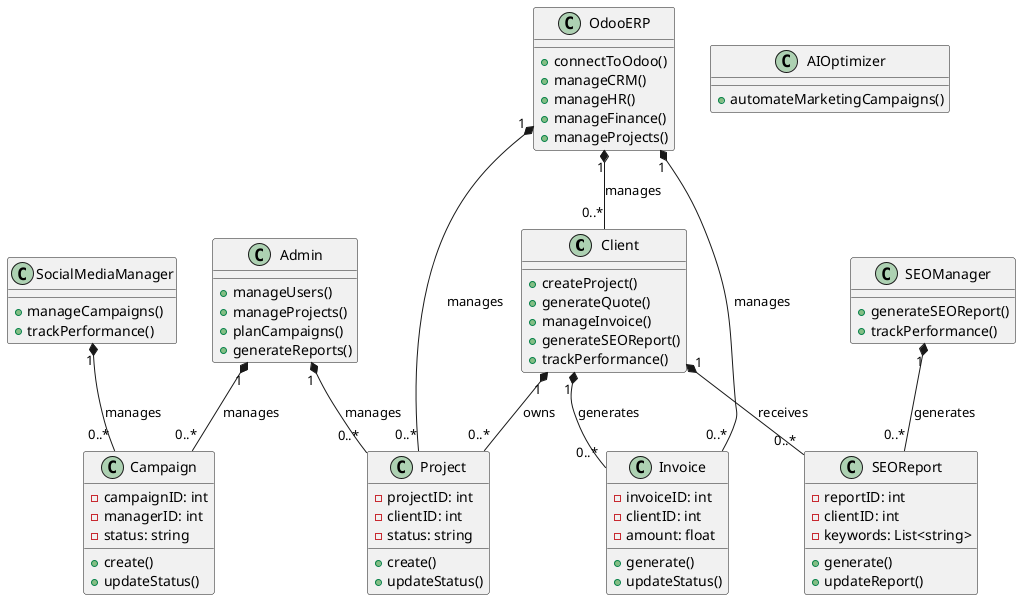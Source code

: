 @startuml
class Client {
  +createProject()
  +generateQuote()
  +manageInvoice()
  +generateSEOReport()
  +trackPerformance()
}

class Admin {
  +manageUsers()
  +manageProjects()
  +planCampaigns()
  +generateReports()
}

class SEOManager {
  +generateSEOReport()
  +trackPerformance()
}

class SocialMediaManager {
  +manageCampaigns()
  +trackPerformance()
}

class AIOptimizer {
  +automateMarketingCampaigns()
}

class OdooERP {
  +connectToOdoo()
  +manageCRM()
  +manageHR()
  +manageFinance()
  +manageProjects()
}

class Project {
  -projectID: int
  -clientID: int
  -status: string
  +create()
  +updateStatus()
}

class Invoice {
  -invoiceID: int
  -clientID: int
  -amount: float
  +generate()
  +updateStatus()
}

class SEOReport {
  -reportID: int
  -clientID: int
  -keywords: List<string>
  +generate()
  +updateReport()
}

class Campaign {
  -campaignID: int
  -managerID: int
  -status: string
  +create()
  +updateStatus()
}

Client "1" *-- "0..*" Project : owns
Client "1" *-- "0..*" Invoice : generates
Client "1" *-- "0..*" SEOReport : receives
Admin "1" *-- "0..*" Campaign : manages
Admin "1" *-- "0..*" Project : manages
SEOManager "1" *-- "0..*" SEOReport : generates
SocialMediaManager "1" *-- "0..*" Campaign : manages
OdooERP "1" *-- "0..*" Client : manages
OdooERP "1" *-- "0..*" Project : manages
OdooERP "1" *-- "0..*" Invoice : manages
@enduml
